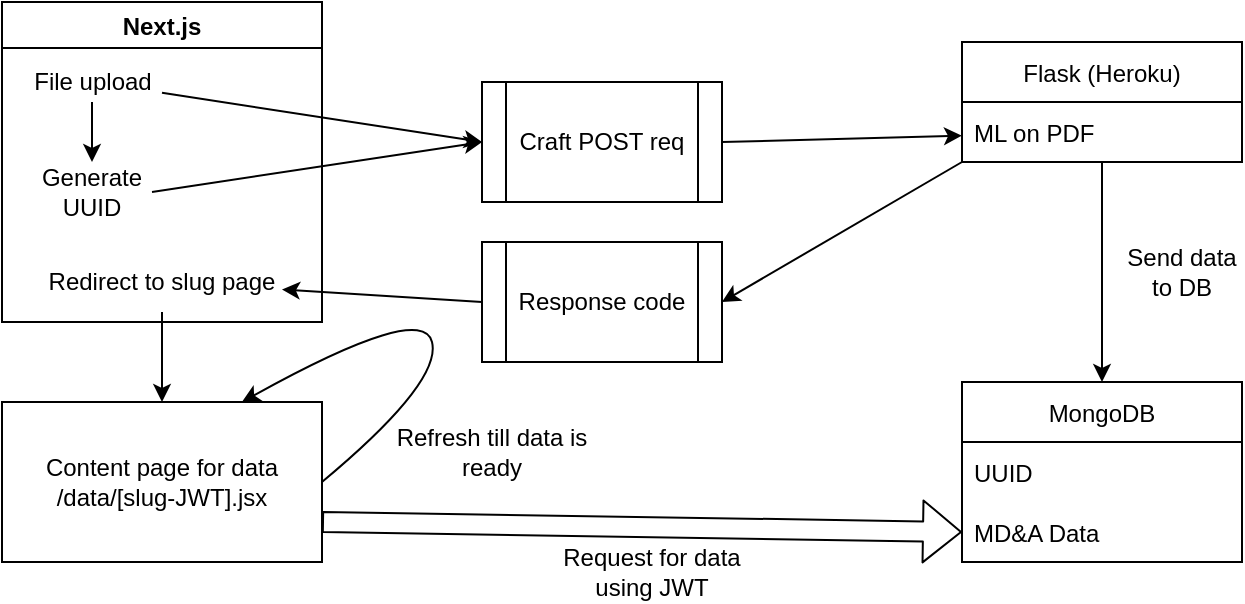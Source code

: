 <mxfile>
    <diagram id="orqOtBOW0S_3Y-mfQR9t" name="API Calls">
        <mxGraphModel dx="1778" dy="942" grid="1" gridSize="10" guides="1" tooltips="1" connect="1" arrows="1" fold="1" page="1" pageScale="1" pageWidth="827" pageHeight="1169" math="0" shadow="0">
            <root>
                <mxCell id="0"/>
                <mxCell id="1" parent="0"/>
                <mxCell id="2" value="Next.js" style="swimlane;" parent="1" vertex="1">
                    <mxGeometry x="40" y="40" width="160" height="160" as="geometry"/>
                </mxCell>
                <mxCell id="3" value="File upload" style="text;html=1;align=center;verticalAlign=middle;resizable=0;points=[];autosize=1;strokeColor=none;fillColor=none;" parent="2" vertex="1">
                    <mxGeometry x="10" y="30" width="70" height="20" as="geometry"/>
                </mxCell>
                <mxCell id="5" value="Generate UUID" style="text;html=1;strokeColor=none;fillColor=none;align=center;verticalAlign=middle;whiteSpace=wrap;rounded=0;" parent="2" vertex="1">
                    <mxGeometry x="15" y="80" width="60" height="30" as="geometry"/>
                </mxCell>
                <mxCell id="4" style="edgeStyle=none;html=1;" parent="1" source="3" edge="1">
                    <mxGeometry relative="1" as="geometry">
                        <mxPoint x="85" y="120" as="targetPoint"/>
                    </mxGeometry>
                </mxCell>
                <mxCell id="7" style="edgeStyle=none;html=1;exitX=1;exitY=0.5;exitDx=0;exitDy=0;" parent="1" source="5" edge="1">
                    <mxGeometry relative="1" as="geometry">
                        <mxPoint x="280" y="110" as="targetPoint"/>
                    </mxGeometry>
                </mxCell>
                <mxCell id="8" style="edgeStyle=none;html=1;" parent="1" source="3" edge="1">
                    <mxGeometry relative="1" as="geometry">
                        <mxPoint x="280" y="110" as="targetPoint"/>
                    </mxGeometry>
                </mxCell>
                <mxCell id="11" style="edgeStyle=none;html=1;exitX=1;exitY=0.5;exitDx=0;exitDy=0;" parent="1" source="9" target="14" edge="1">
                    <mxGeometry relative="1" as="geometry">
                        <mxPoint x="520" y="120" as="targetPoint"/>
                    </mxGeometry>
                </mxCell>
                <mxCell id="9" value="Craft POST req" style="shape=process;whiteSpace=wrap;html=1;backgroundOutline=1;" parent="1" vertex="1">
                    <mxGeometry x="280" y="80" width="120" height="60" as="geometry"/>
                </mxCell>
                <mxCell id="19" style="edgeStyle=none;html=1;exitX=0;exitY=1;exitDx=0;exitDy=0;entryX=1;entryY=0.5;entryDx=0;entryDy=0;" parent="1" source="13" target="18" edge="1">
                    <mxGeometry relative="1" as="geometry"/>
                </mxCell>
                <mxCell id="13" value="Flask (Heroku)" style="swimlane;fontStyle=0;childLayout=stackLayout;horizontal=1;startSize=30;horizontalStack=0;resizeParent=1;resizeParentMax=0;resizeLast=0;collapsible=1;marginBottom=0;" parent="1" vertex="1">
                    <mxGeometry x="520" y="60" width="140" height="60" as="geometry"/>
                </mxCell>
                <mxCell id="14" value="ML on PDF" style="text;strokeColor=none;fillColor=none;align=left;verticalAlign=middle;spacingLeft=4;spacingRight=4;overflow=hidden;points=[[0,0.5],[1,0.5]];portConstraint=eastwest;rotatable=0;" parent="13" vertex="1">
                    <mxGeometry y="30" width="140" height="30" as="geometry"/>
                </mxCell>
                <mxCell id="20" style="edgeStyle=none;html=1;exitX=0;exitY=0.5;exitDx=0;exitDy=0;" parent="1" source="18" target="21" edge="1">
                    <mxGeometry relative="1" as="geometry">
                        <mxPoint x="150" y="180" as="targetPoint"/>
                    </mxGeometry>
                </mxCell>
                <mxCell id="18" value="Response code" style="shape=process;whiteSpace=wrap;html=1;backgroundOutline=1;" parent="1" vertex="1">
                    <mxGeometry x="280" y="160" width="120" height="60" as="geometry"/>
                </mxCell>
                <mxCell id="24" style="edgeStyle=none;html=1;exitX=0.5;exitY=1;exitDx=0;exitDy=0;entryX=0.5;entryY=0;entryDx=0;entryDy=0;" parent="1" source="21" target="23" edge="1">
                    <mxGeometry relative="1" as="geometry"/>
                </mxCell>
                <mxCell id="21" value="Redirect to slug page" style="text;html=1;strokeColor=none;fillColor=none;align=center;verticalAlign=middle;whiteSpace=wrap;rounded=0;" parent="1" vertex="1">
                    <mxGeometry x="60" y="165" width="120" height="30" as="geometry"/>
                </mxCell>
                <mxCell id="23" value="Content page for data&lt;br&gt;/data/[slug-JWT].jsx" style="rounded=0;whiteSpace=wrap;html=1;" parent="1" vertex="1">
                    <mxGeometry x="40" y="240" width="160" height="80" as="geometry"/>
                </mxCell>
                <mxCell id="26" value="" style="curved=1;endArrow=classic;html=1;exitX=1;exitY=0.5;exitDx=0;exitDy=0;entryX=0.75;entryY=0;entryDx=0;entryDy=0;" parent="1" source="23" target="23" edge="1">
                    <mxGeometry width="50" height="50" relative="1" as="geometry">
                        <mxPoint x="250" y="240" as="sourcePoint"/>
                        <mxPoint x="300" y="190" as="targetPoint"/>
                        <Array as="points">
                            <mxPoint x="260" y="230"/>
                            <mxPoint x="250" y="190"/>
                        </Array>
                    </mxGeometry>
                </mxCell>
                <mxCell id="28" value="MongoDB" style="swimlane;fontStyle=0;childLayout=stackLayout;horizontal=1;startSize=30;horizontalStack=0;resizeParent=1;resizeParentMax=0;resizeLast=0;collapsible=1;marginBottom=0;" parent="1" vertex="1">
                    <mxGeometry x="520" y="230" width="140" height="90" as="geometry"/>
                </mxCell>
                <mxCell id="29" value="UUID" style="text;strokeColor=none;fillColor=none;align=left;verticalAlign=middle;spacingLeft=4;spacingRight=4;overflow=hidden;points=[[0,0.5],[1,0.5]];portConstraint=eastwest;rotatable=0;" parent="28" vertex="1">
                    <mxGeometry y="30" width="140" height="30" as="geometry"/>
                </mxCell>
                <mxCell id="30" value="MD&amp;A Data" style="text;strokeColor=none;fillColor=none;align=left;verticalAlign=middle;spacingLeft=4;spacingRight=4;overflow=hidden;points=[[0,0.5],[1,0.5]];portConstraint=eastwest;rotatable=0;" parent="28" vertex="1">
                    <mxGeometry y="60" width="140" height="30" as="geometry"/>
                </mxCell>
                <mxCell id="32" value="" style="endArrow=classic;html=1;entryX=0.5;entryY=0;entryDx=0;entryDy=0;" parent="1" source="14" target="28" edge="1">
                    <mxGeometry width="50" height="50" relative="1" as="geometry">
                        <mxPoint x="500" y="180" as="sourcePoint"/>
                        <mxPoint x="550" y="130" as="targetPoint"/>
                    </mxGeometry>
                </mxCell>
                <mxCell id="33" value="Send data to DB" style="text;html=1;strokeColor=none;fillColor=none;align=center;verticalAlign=middle;whiteSpace=wrap;rounded=0;" parent="1" vertex="1">
                    <mxGeometry x="600" y="160" width="60" height="30" as="geometry"/>
                </mxCell>
                <mxCell id="34" value="Refresh till data is ready" style="text;html=1;strokeColor=none;fillColor=none;align=center;verticalAlign=middle;whiteSpace=wrap;rounded=0;" parent="1" vertex="1">
                    <mxGeometry x="230" y="250" width="110" height="30" as="geometry"/>
                </mxCell>
                <mxCell id="35" value="" style="shape=flexArrow;endArrow=classic;html=1;exitX=1;exitY=0.75;exitDx=0;exitDy=0;entryX=0;entryY=0.5;entryDx=0;entryDy=0;" parent="1" source="23" target="30" edge="1">
                    <mxGeometry width="50" height="50" relative="1" as="geometry">
                        <mxPoint x="340" y="400" as="sourcePoint"/>
                        <mxPoint x="390" y="350" as="targetPoint"/>
                    </mxGeometry>
                </mxCell>
                <mxCell id="36" value="Request for data using JWT" style="text;html=1;strokeColor=none;fillColor=none;align=center;verticalAlign=middle;whiteSpace=wrap;rounded=0;" parent="1" vertex="1">
                    <mxGeometry x="310" y="310" width="110" height="30" as="geometry"/>
                </mxCell>
            </root>
        </mxGraphModel>
    </diagram>
    <diagram id="pqtLrWvmuWyiWLzkSUhF" name="Diagram">
        <mxGraphModel dx="1778" dy="942" grid="1" gridSize="10" guides="1" tooltips="1" connect="1" arrows="1" fold="1" page="1" pageScale="1" pageWidth="1169" pageHeight="827" math="0" shadow="0">
            <root>
                <mxCell id="tuvx_-tGYI6wsvTcFcl7-0"/>
                <mxCell id="tuvx_-tGYI6wsvTcFcl7-1" parent="tuvx_-tGYI6wsvTcFcl7-0"/>
                <mxCell id="tuvx_-tGYI6wsvTcFcl7-7" value="Website (Next.js)" style="swimlane;sketch=0;rounded=0;strokeColor=#FFFF00;fillColor=none;" parent="tuvx_-tGYI6wsvTcFcl7-1" vertex="1">
                    <mxGeometry x="30" y="80" width="350" height="710" as="geometry"/>
                </mxCell>
                <mxCell id="tuvx_-tGYI6wsvTcFcl7-2" value="Next.js Frontend" style="swimlane;fontStyle=0;childLayout=stackLayout;horizontal=1;startSize=30;horizontalStack=0;resizeParent=1;resizeParentMax=0;resizeLast=0;collapsible=1;marginBottom=0;" parent="tuvx_-tGYI6wsvTcFcl7-7" vertex="1">
                    <mxGeometry x="10" y="30" width="120" height="90" as="geometry">
                        <mxRectangle x="10" y="30" width="120" height="30" as="alternateBounds"/>
                    </mxGeometry>
                </mxCell>
                <mxCell id="tuvx_-tGYI6wsvTcFcl7-3" value="Upload file" style="text;strokeColor=none;fillColor=none;align=left;verticalAlign=middle;spacingLeft=4;spacingRight=4;overflow=hidden;points=[[0,0.5],[1,0.5]];portConstraint=eastwest;rotatable=0;" parent="tuvx_-tGYI6wsvTcFcl7-2" vertex="1">
                    <mxGeometry y="30" width="120" height="30" as="geometry"/>
                </mxCell>
                <mxCell id="tuvx_-tGYI6wsvTcFcl7-4" value="Generate UUID" style="text;strokeColor=none;fillColor=none;align=left;verticalAlign=middle;spacingLeft=4;spacingRight=4;overflow=hidden;points=[[0,0.5],[1,0.5]];portConstraint=eastwest;rotatable=0;" parent="tuvx_-tGYI6wsvTcFcl7-2" vertex="1">
                    <mxGeometry y="60" width="120" height="30" as="geometry"/>
                </mxCell>
                <mxCell id="tuvx_-tGYI6wsvTcFcl7-9" value="Next.js Backend" style="swimlane;fontStyle=0;childLayout=stackLayout;horizontal=1;startSize=30;horizontalStack=0;resizeParent=1;resizeParentMax=0;resizeLast=0;collapsible=1;marginBottom=0;" parent="tuvx_-tGYI6wsvTcFcl7-7" vertex="1">
                    <mxGeometry x="150" y="30" width="140" height="120" as="geometry"/>
                </mxCell>
                <mxCell id="tuvx_-tGYI6wsvTcFcl7-10" value="Generate POST request" style="text;strokeColor=default;fillColor=none;align=left;verticalAlign=middle;spacingLeft=4;spacingRight=4;overflow=hidden;points=[[0,0.5],[1,0.5]];portConstraint=eastwest;rotatable=0;labelBorderColor=none;" parent="tuvx_-tGYI6wsvTcFcl7-9" vertex="1">
                    <mxGeometry y="30" width="140" height="30" as="geometry"/>
                </mxCell>
                <mxCell id="tuvx_-tGYI6wsvTcFcl7-26" value="Generate MongoDB Payload" style="text;strokeColor=default;fillColor=none;align=center;verticalAlign=middle;spacingLeft=4;spacingRight=4;overflow=hidden;points=[[0,0.5],[1,0.5]];portConstraint=eastwest;rotatable=0;whiteSpace=wrap;" parent="tuvx_-tGYI6wsvTcFcl7-9" vertex="1">
                    <mxGeometry y="60" width="140" height="60" as="geometry"/>
                </mxCell>
                <mxCell id="tuvx_-tGYI6wsvTcFcl7-93" style="edgeStyle=orthogonalEdgeStyle;html=1;entryX=0;entryY=0.25;entryDx=0;entryDy=0;fillColor=#FFFFFF;startArrow=classic;startFill=1;" parent="tuvx_-tGYI6wsvTcFcl7-7" source="tuvx_-tGYI6wsvTcFcl7-48" target="tuvx_-tGYI6wsvTcFcl7-84" edge="1">
                    <mxGeometry relative="1" as="geometry"/>
                </mxCell>
                <mxCell id="tuvx_-tGYI6wsvTcFcl7-48" value="Next.js Frontend" style="swimlane;fontStyle=0;childLayout=stackLayout;horizontal=1;startSize=30;horizontalStack=0;resizeParent=1;resizeParentMax=0;resizeLast=0;collapsible=1;marginBottom=0;rounded=0;labelBorderColor=none;sketch=0;strokeColor=#FFFFFF;fillColor=none;" parent="tuvx_-tGYI6wsvTcFcl7-7" vertex="1">
                    <mxGeometry x="10" y="320" width="140" height="150" as="geometry"/>
                </mxCell>
                <mxCell id="tuvx_-tGYI6wsvTcFcl7-49" value="/solution (History)" style="text;strokeColor=none;fillColor=none;align=left;verticalAlign=middle;spacingLeft=4;spacingRight=4;overflow=hidden;points=[[0,0.5],[1,0.5]];portConstraint=eastwest;rotatable=0;rounded=0;labelBorderColor=none;sketch=0;" parent="tuvx_-tGYI6wsvTcFcl7-48" vertex="1">
                    <mxGeometry y="30" width="140" height="30" as="geometry"/>
                </mxCell>
                <mxCell id="tuvx_-tGYI6wsvTcFcl7-50" value="/result/[pid] (Loading)" style="text;strokeColor=none;fillColor=none;align=left;verticalAlign=middle;spacingLeft=4;spacingRight=4;overflow=hidden;points=[[0,0.5],[1,0.5]];portConstraint=eastwest;rotatable=0;rounded=0;labelBorderColor=none;sketch=0;" parent="tuvx_-tGYI6wsvTcFcl7-48" vertex="1">
                    <mxGeometry y="60" width="140" height="30" as="geometry"/>
                </mxCell>
                <mxCell id="tuvx_-tGYI6wsvTcFcl7-52" value="/result/[pid] (Password)" style="text;strokeColor=none;fillColor=none;align=left;verticalAlign=middle;spacingLeft=4;spacingRight=4;overflow=hidden;points=[[0,0.5],[1,0.5]];portConstraint=eastwest;rotatable=0;rounded=0;labelBorderColor=none;sketch=0;" parent="tuvx_-tGYI6wsvTcFcl7-48" vertex="1">
                    <mxGeometry y="90" width="140" height="30" as="geometry"/>
                </mxCell>
                <mxCell id="tuvx_-tGYI6wsvTcFcl7-66" value="/result/[pid] (Analysis)" style="text;strokeColor=none;fillColor=none;align=left;verticalAlign=middle;spacingLeft=4;spacingRight=4;overflow=hidden;points=[[0,0.5],[1,0.5]];portConstraint=eastwest;rotatable=0;rounded=0;labelBorderColor=none;sketch=0;" parent="tuvx_-tGYI6wsvTcFcl7-48" vertex="1">
                    <mxGeometry y="120" width="140" height="30" as="geometry"/>
                </mxCell>
                <mxCell id="tuvx_-tGYI6wsvTcFcl7-84" value="Next.js Backend" style="swimlane;fontStyle=0;childLayout=stackLayout;horizontal=1;startSize=30;horizontalStack=0;resizeParent=1;resizeParentMax=0;resizeLast=0;collapsible=1;marginBottom=0;rounded=0;labelBorderColor=none;sketch=0;strokeColor=#FFFFFF;fillColor=none;" parent="tuvx_-tGYI6wsvTcFcl7-7" vertex="1">
                    <mxGeometry x="170" y="320" width="140" height="60" as="geometry"/>
                </mxCell>
                <mxCell id="tuvx_-tGYI6wsvTcFcl7-88" value="Generate query" style="text;strokeColor=none;fillColor=none;align=left;verticalAlign=middle;spacingLeft=4;spacingRight=4;overflow=hidden;points=[[0,0.5],[1,0.5]];portConstraint=eastwest;rotatable=0;rounded=0;labelBorderColor=none;sketch=0;" parent="tuvx_-tGYI6wsvTcFcl7-84" vertex="1">
                    <mxGeometry y="30" width="140" height="30" as="geometry"/>
                </mxCell>
                <mxCell id="tuvx_-tGYI6wsvTcFcl7-94" style="edgeStyle=orthogonalEdgeStyle;html=1;entryX=0.006;entryY=0.13;entryDx=0;entryDy=0;entryPerimeter=0;fillColor=#FFFFFF;" parent="tuvx_-tGYI6wsvTcFcl7-7" source="tuvx_-tGYI6wsvTcFcl7-3" target="tuvx_-tGYI6wsvTcFcl7-9" edge="1">
                    <mxGeometry relative="1" as="geometry"/>
                </mxCell>
                <mxCell id="tuvx_-tGYI6wsvTcFcl7-35" value="Database" style="swimlane;rounded=0;labelBorderColor=none;sketch=0;strokeColor=#FFFF00;fillColor=none;" parent="tuvx_-tGYI6wsvTcFcl7-1" vertex="1">
                    <mxGeometry x="455" y="350" width="260" height="440" as="geometry"/>
                </mxCell>
                <mxCell id="tuvx_-tGYI6wsvTcFcl7-34" value="MongoDB" style="shape=datastore;whiteSpace=wrap;html=1;rounded=0;labelBorderColor=none;sketch=0;strokeColor=#FFFF00;fillColor=none;" parent="tuvx_-tGYI6wsvTcFcl7-35" vertex="1">
                    <mxGeometry x="85" y="40" width="90" height="90" as="geometry"/>
                </mxCell>
                <mxCell id="tuvx_-tGYI6wsvTcFcl7-45" value="&lt;div style=&quot;text-align: left&quot;&gt;&lt;span&gt;_id: BSON,&lt;/span&gt;&lt;/div&gt;&lt;div style=&quot;text-align: left&quot;&gt;&lt;span&gt;isComplete: BOOL,&lt;/span&gt;&lt;/div&gt;&lt;div style=&quot;text-align: left&quot;&gt;&lt;span&gt;isError: BOOL,&lt;/span&gt;&lt;/div&gt;&lt;div style=&quot;text-align: left&quot;&gt;&lt;span&gt;sessionToken: UUID/STRING,&lt;/span&gt;&lt;/div&gt;&lt;div style=&quot;text-align: left&quot;&gt;&lt;span&gt;usrPassword: bcrypt/STRING,&lt;/span&gt;&lt;/div&gt;&lt;div style=&quot;text-align: left&quot;&gt;&lt;span&gt;usrKeyword: STRING,&lt;/span&gt;&lt;/div&gt;&lt;div style=&quot;text-align: left&quot;&gt;time: STRING,&lt;/div&gt;&lt;div style=&quot;text-align: left&quot;&gt;fileNames: [Arr of STRING],&lt;/div&gt;&lt;div style=&quot;text-align: left&quot;&gt;mdna: {&lt;/div&gt;&lt;div style=&quot;text-align: left&quot;&gt;&lt;span style=&quot;white-space: pre&quot;&gt;&#9;&lt;/span&gt;nameOfFile: [&lt;/div&gt;&lt;div style=&quot;text-align: left&quot;&gt;&lt;span style=&quot;white-space: pre&quot;&gt;&#9;&lt;span style=&quot;white-space: pre&quot;&gt;&#9;&lt;/span&gt;S&lt;/span&gt;TRING,&lt;/div&gt;&lt;div style=&quot;text-align: left&quot;&gt;&lt;span style=&quot;white-space: pre&quot;&gt;&#9;&lt;/span&gt;]&lt;br&gt;&lt;/div&gt;&lt;div style=&quot;text-align: left&quot;&gt;}&lt;/div&gt;&lt;div style=&quot;text-align: left&quot;&gt;&lt;br&gt;&lt;/div&gt;&lt;div style=&quot;text-align: left&quot;&gt;&lt;br&gt;&lt;/div&gt;" style="text;html=1;strokeColor=none;fillColor=none;align=center;verticalAlign=middle;whiteSpace=wrap;rounded=0;labelBorderColor=none;sketch=0;" parent="tuvx_-tGYI6wsvTcFcl7-35" vertex="1">
                    <mxGeometry x="25" y="170" width="210" height="250" as="geometry"/>
                </mxCell>
                <mxCell id="tuvx_-tGYI6wsvTcFcl7-36" style="edgeStyle=orthogonalEdgeStyle;html=1;entryX=0.005;entryY=0.239;entryDx=0;entryDy=0;fillColor=#FFFFFF;entryPerimeter=0;" parent="tuvx_-tGYI6wsvTcFcl7-1" source="tuvx_-tGYI6wsvTcFcl7-26" target="tuvx_-tGYI6wsvTcFcl7-34" edge="1">
                    <mxGeometry relative="1" as="geometry"/>
                </mxCell>
                <mxCell id="tuvx_-tGYI6wsvTcFcl7-37" value="Backend Processing (Flask)" style="swimlane;sketch=0;rounded=0;strokeColor=#FFFF00;fillColor=none;" parent="tuvx_-tGYI6wsvTcFcl7-1" vertex="1">
                    <mxGeometry x="770" y="80" width="370" height="330" as="geometry"/>
                </mxCell>
                <mxCell id="rxtQG-LiJ5T4q6l2boea-4" value="Analysis&#10;(Keyword Detection)" style="swimlane;fontStyle=0;childLayout=stackLayout;horizontal=1;startSize=30;horizontalStack=0;resizeParent=1;resizeParentMax=0;resizeLast=0;collapsible=1;marginBottom=0;" parent="tuvx_-tGYI6wsvTcFcl7-37" vertex="1">
                    <mxGeometry x="112.5" y="230" width="125" height="80" as="geometry">
                        <mxRectangle x="10" y="30" width="120" height="30" as="alternateBounds"/>
                    </mxGeometry>
                </mxCell>
                <mxCell id="rxtQG-LiJ5T4q6l2boea-12" value="Process Input File&lt;br&gt;&lt;br&gt;Churn out data" style="text;html=1;align=left;verticalAlign=middle;resizable=0;points=[];autosize=1;strokeColor=none;fillColor=none;" parent="rxtQG-LiJ5T4q6l2boea-4" vertex="1">
                    <mxGeometry y="30" width="125" height="50" as="geometry"/>
                </mxCell>
                <mxCell id="q2dfp2AdItrQWjrZBrLS-1" value="Flask Backend&#10;(deployed on Heroku)" style="swimlane;fontStyle=0;childLayout=stackLayout;horizontal=1;startSize=30;horizontalStack=0;resizeParent=1;resizeParentMax=0;resizeLast=0;collapsible=1;marginBottom=0;" parent="tuvx_-tGYI6wsvTcFcl7-37" vertex="1">
                    <mxGeometry x="112.5" y="30" width="137.5" height="90" as="geometry">
                        <mxRectangle x="10" y="30" width="120" height="30" as="alternateBounds"/>
                    </mxGeometry>
                </mxCell>
                <mxCell id="q2dfp2AdItrQWjrZBrLS-2" value="Take in&amp;nbsp;&amp;nbsp;&lt;br style=&quot;padding: 0px ; margin: 0px&quot;&gt;- Input file,&lt;br style=&quot;padding: 0px ; margin: 0px&quot;&gt;- Keyword,&lt;br style=&quot;padding: 0px ; margin: 0px&quot;&gt;- Password" style="text;html=1;align=left;verticalAlign=middle;resizable=0;points=[];autosize=1;strokeColor=none;fillColor=none;" parent="q2dfp2AdItrQWjrZBrLS-1" vertex="1">
                    <mxGeometry y="30" width="137.5" height="60" as="geometry"/>
                </mxCell>
                <mxCell id="q2dfp2AdItrQWjrZBrLS-3" style="edgeStyle=none;html=1;entryX=0.556;entryY=0;entryDx=0;entryDy=0;entryPerimeter=0;" parent="tuvx_-tGYI6wsvTcFcl7-37" source="q2dfp2AdItrQWjrZBrLS-2" target="rxtQG-LiJ5T4q6l2boea-4" edge="1">
                    <mxGeometry relative="1" as="geometry"/>
                </mxCell>
                <mxCell id="tuvx_-tGYI6wsvTcFcl7-95" style="edgeStyle=orthogonalEdgeStyle;html=1;entryX=1;entryY=0.25;entryDx=0;entryDy=0;fillColor=#FFFFFF;startArrow=classic;startFill=1;" parent="tuvx_-tGYI6wsvTcFcl7-1" source="tuvx_-tGYI6wsvTcFcl7-34" target="tuvx_-tGYI6wsvTcFcl7-84" edge="1">
                    <mxGeometry relative="1" as="geometry">
                        <Array as="points">
                            <mxPoint x="400" y="435"/>
                            <mxPoint x="400" y="415"/>
                        </Array>
                    </mxGeometry>
                </mxCell>
                <mxCell id="qSestvVslMq6B312vP8T-1" style="edgeStyle=orthogonalEdgeStyle;html=1;entryX=-0.011;entryY=0.122;entryDx=0;entryDy=0;entryPerimeter=0;" edge="1" parent="tuvx_-tGYI6wsvTcFcl7-1" source="tuvx_-tGYI6wsvTcFcl7-10" target="q2dfp2AdItrQWjrZBrLS-1">
                    <mxGeometry relative="1" as="geometry"/>
                </mxCell>
                <mxCell id="qSestvVslMq6B312vP8T-2" style="edgeStyle=orthogonalEdgeStyle;html=1;entryX=1;entryY=0.5;entryDx=0;entryDy=0;" edge="1" parent="tuvx_-tGYI6wsvTcFcl7-1" source="rxtQG-LiJ5T4q6l2boea-12" target="tuvx_-tGYI6wsvTcFcl7-34">
                    <mxGeometry relative="1" as="geometry"/>
                </mxCell>
            </root>
        </mxGraphModel>
    </diagram>
</mxfile>